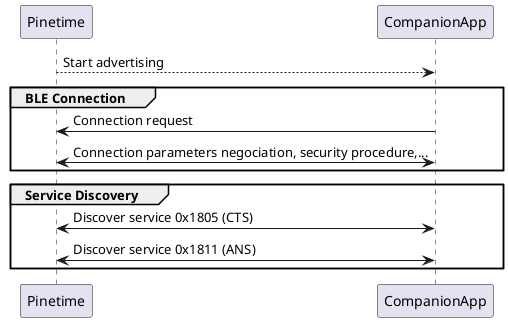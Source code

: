 @startuml
Pinetime --> CompanionApp: Start advertising

group BLE Connection
CompanionApp -> Pinetime: Connection request
CompanionApp <-> Pinetime: Connection parameters negociation, security procedure,...
end

group Service Discovery
CompanionApp <-> Pinetime: Discover service 0x1805 (CTS)
CompanionApp <-> Pinetime: Discover service 0x1811 (ANS)
end

@enduml